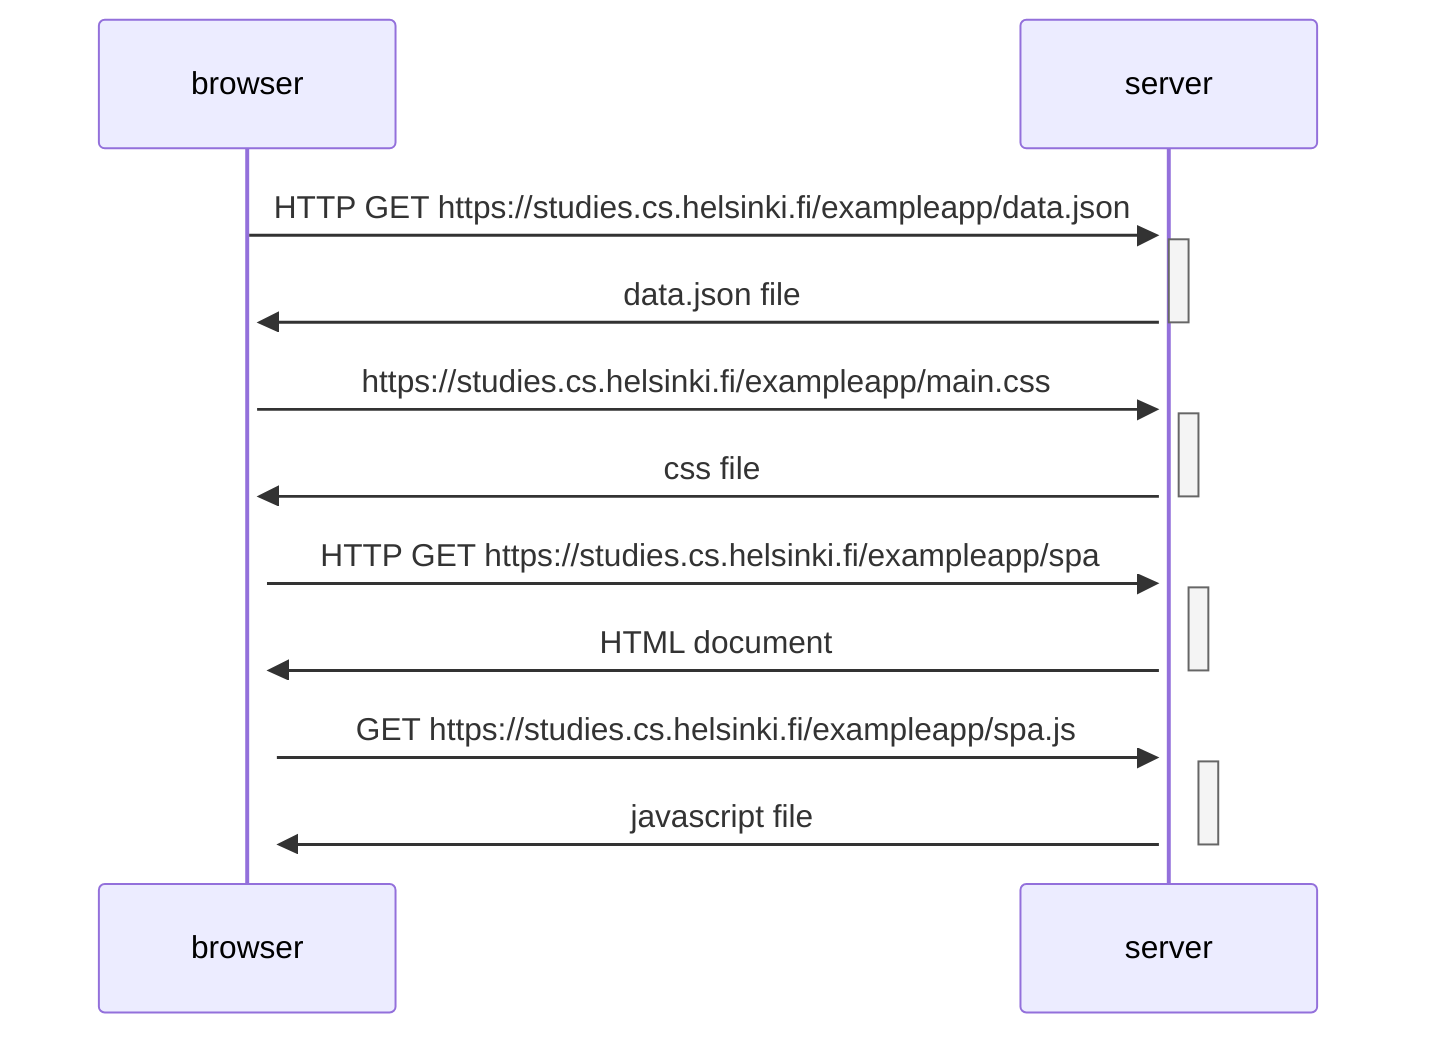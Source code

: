 sequenceDiagram
   participant browser
   participant server

   browser->>+server: HTTP GET https://studies.cs.helsinki.fi/exampleapp/data.json
   activate server
   server->>+browser: data.json file
   deactivate server

   browser->>+server: https://studies.cs.helsinki.fi/exampleapp/main.css
   activate server
   server->>+browser: css file
   deactivate server

   browser->>+server: HTTP GET https://studies.cs.helsinki.fi/exampleapp/spa
   activate server
   server->>+browser: HTML document
   deactivate server

   browser->>+server: GET https://studies.cs.helsinki.fi/exampleapp/spa.js
   activate server
   server->>+browser: javascript file
   deactivate server